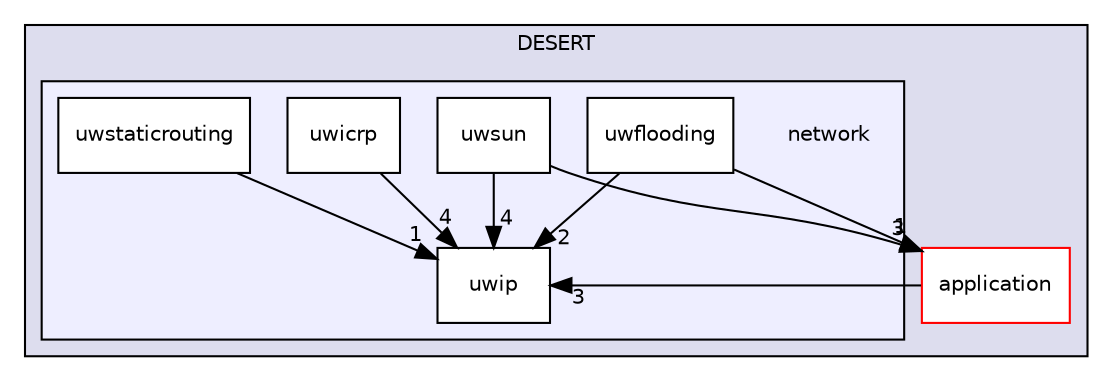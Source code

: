 digraph "network" {
  compound=true
  node [ fontsize="10", fontname="Helvetica"];
  edge [ labelfontsize="10", labelfontname="Helvetica"];
  subgraph clusterdir_e7958754c60e4a9db517b80ac9bd8bbf {
    graph [ bgcolor="#ddddee", pencolor="black", label="DESERT" fontname="Helvetica", fontsize="10", URL="dir_e7958754c60e4a9db517b80ac9bd8bbf.html"]
  dir_b285d5add5de2cf6cecd6895cc1a282d [shape=box label="application" fillcolor="white" style="filled" color="red" URL="dir_b285d5add5de2cf6cecd6895cc1a282d.html"];
  subgraph clusterdir_bce92bcee51198345c21c8b524b3c6a2 {
    graph [ bgcolor="#eeeeff", pencolor="black", label="" URL="dir_bce92bcee51198345c21c8b524b3c6a2.html"];
    dir_bce92bcee51198345c21c8b524b3c6a2 [shape=plaintext label="network"];
  dir_951d31d6c8441560a1f41624f905db10 [shape=box label="uwflooding" fillcolor="white" style="filled" URL="dir_951d31d6c8441560a1f41624f905db10.html"];
  dir_c541f610d59b104bc2fb6ee019fde0ff [shape=box label="uwicrp" fillcolor="white" style="filled" URL="dir_c541f610d59b104bc2fb6ee019fde0ff.html"];
  dir_7f4931294124831fc48c64d37ca1cfa0 [shape=box label="uwip" fillcolor="white" style="filled" URL="dir_7f4931294124831fc48c64d37ca1cfa0.html"];
  dir_06d860c3e0dca740e3bdf18aab7b806d [shape=box label="uwstaticrouting" fillcolor="white" style="filled" URL="dir_06d860c3e0dca740e3bdf18aab7b806d.html"];
  dir_28e2c78bc148921e572b5dad548e6b28 [shape=box label="uwsun" fillcolor="white" style="filled" URL="dir_28e2c78bc148921e572b5dad548e6b28.html"];
  }
  }
  dir_06d860c3e0dca740e3bdf18aab7b806d->dir_7f4931294124831fc48c64d37ca1cfa0 [headlabel="1", labeldistance=1.5 headhref="dir_000016_000014.html"];
  dir_c541f610d59b104bc2fb6ee019fde0ff->dir_7f4931294124831fc48c64d37ca1cfa0 [headlabel="4", labeldistance=1.5 headhref="dir_000013_000014.html"];
  dir_b285d5add5de2cf6cecd6895cc1a282d->dir_7f4931294124831fc48c64d37ca1cfa0 [headlabel="3", labeldistance=1.5 headhref="dir_000006_000014.html"];
  dir_951d31d6c8441560a1f41624f905db10->dir_7f4931294124831fc48c64d37ca1cfa0 [headlabel="2", labeldistance=1.5 headhref="dir_000015_000014.html"];
  dir_951d31d6c8441560a1f41624f905db10->dir_b285d5add5de2cf6cecd6895cc1a282d [headlabel="1", labeldistance=1.5 headhref="dir_000015_000006.html"];
  dir_28e2c78bc148921e572b5dad548e6b28->dir_7f4931294124831fc48c64d37ca1cfa0 [headlabel="4", labeldistance=1.5 headhref="dir_000017_000014.html"];
  dir_28e2c78bc148921e572b5dad548e6b28->dir_b285d5add5de2cf6cecd6895cc1a282d [headlabel="3", labeldistance=1.5 headhref="dir_000017_000006.html"];
}
